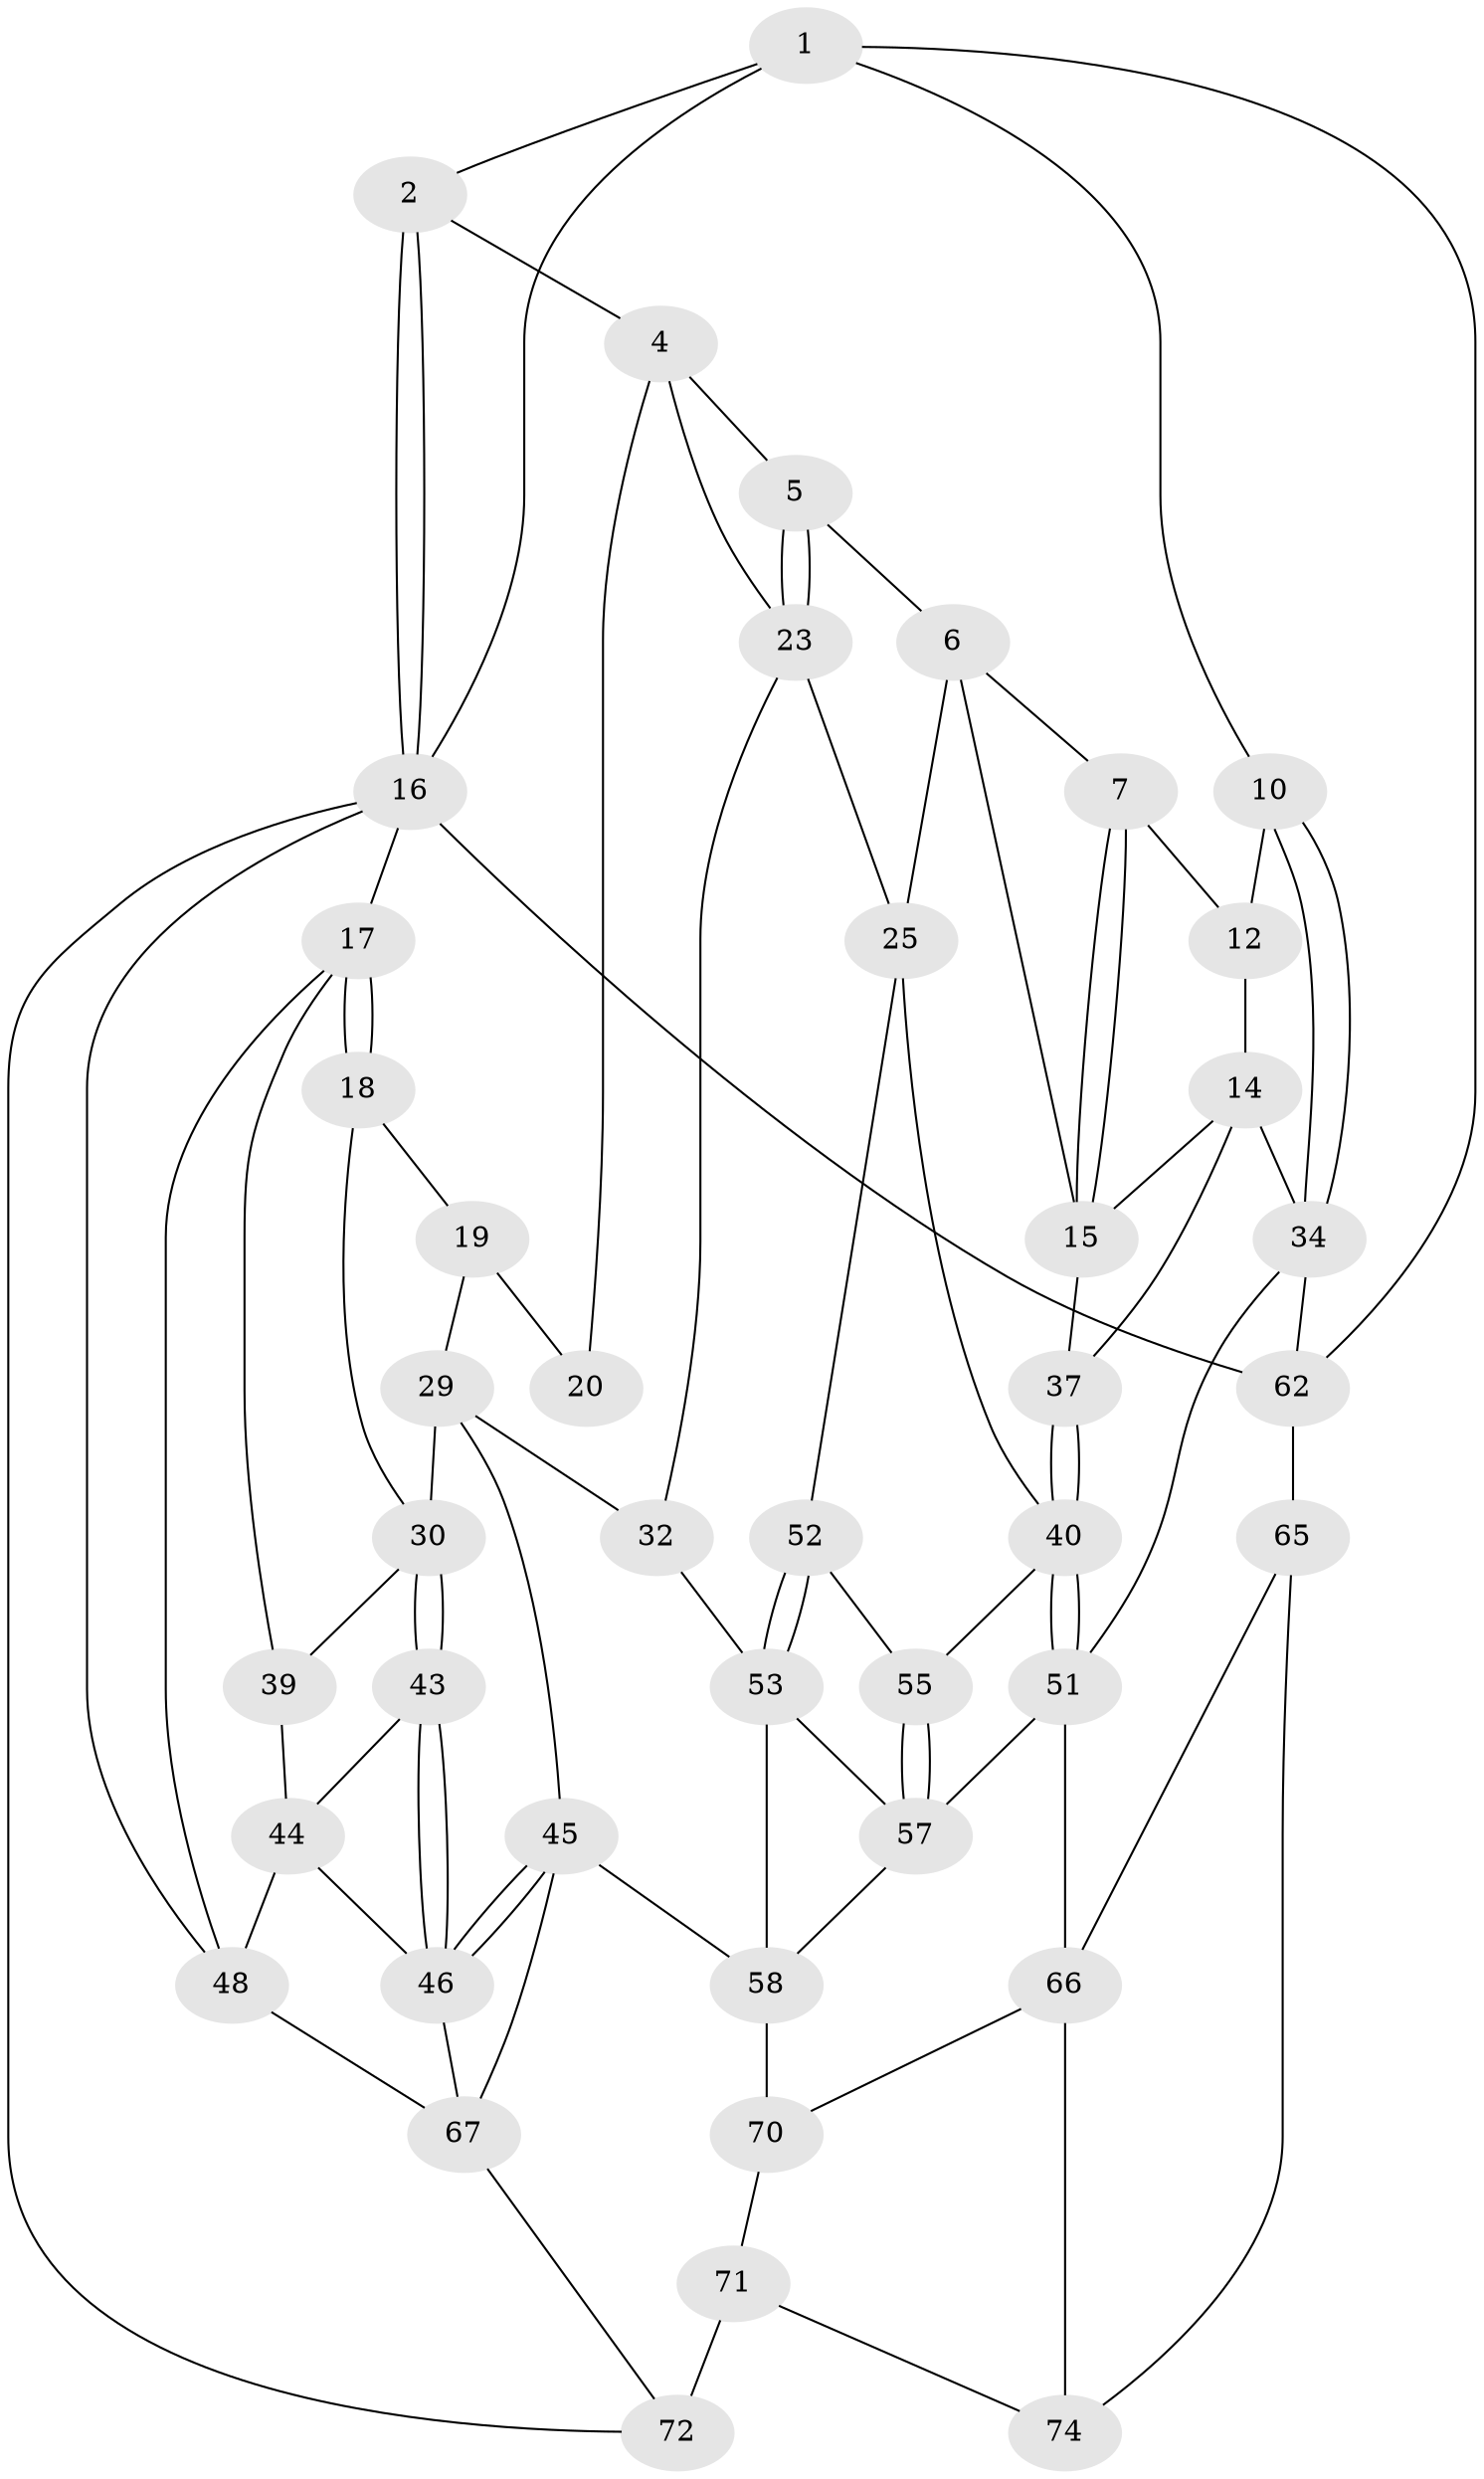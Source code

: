 // Generated by graph-tools (version 1.1) at 2025/24/03/03/25 07:24:31]
// undirected, 43 vertices, 89 edges
graph export_dot {
graph [start="1"]
  node [color=gray90,style=filled];
  1 [pos="+0.8397713463286689+0",super="+9"];
  2 [pos="+0.48638037934293343+0",super="+3"];
  4 [pos="+0.5095076585466639+0",super="+21"];
  5 [pos="+0.5461455208658054+0"];
  6 [pos="+0.5901265828586935+0.01573840217155295",super="+24"];
  7 [pos="+0.6793465766724104+0.10812890944173713",super="+8"];
  10 [pos="+1+0.11851562343940224",super="+11"];
  12 [pos="+0.8430373087263578+0.017799267250096423",super="+13"];
  14 [pos="+0.8082964726239533+0.1852801165439239",super="+36"];
  15 [pos="+0.7316679845552964+0.19335611849032663",super="+27"];
  16 [pos="+0+0",super="+50"];
  17 [pos="+0+0",super="+38"];
  18 [pos="+0.1337489785382565+0.13910802350730428"];
  19 [pos="+0.13527062011066876+0.13950364075469093",super="+28"];
  20 [pos="+0.30538466320300134+0.053720680525215544",super="+22"];
  23 [pos="+0.45271177903709264+0.26696206599993233",super="+26"];
  25 [pos="+0.5030801001211143+0.3180575451679307",super="+42"];
  29 [pos="+0.25119135576343854+0.27652245554435473",super="+33"];
  30 [pos="+0.18497285876776107+0.35330937288629183",super="+31"];
  32 [pos="+0.4191741108781364+0.38103583664839236"];
  34 [pos="+1+0.4502868502721757",super="+35"];
  37 [pos="+0.7336170121228588+0.32995910042778137"];
  39 [pos="+0.023650952311990082+0.33829112107192516"];
  40 [pos="+0.7284814722221636+0.36208865542112173",super="+41"];
  43 [pos="+0.18687159254175503+0.45085691302389497"];
  44 [pos="+0.06736679185052742+0.38999656303984737",super="+47"];
  45 [pos="+0.27672689415479335+0.5368315342670593",super="+59"];
  46 [pos="+0.2068160550677018+0.5051140355144189",super="+61"];
  48 [pos="+0+0.473905761132421",super="+49"];
  51 [pos="+0.8313976732265035+0.48674059656102037",super="+56"];
  52 [pos="+0.5600478076202083+0.48954015142759744"];
  53 [pos="+0.5377510528498087+0.527430137880609",super="+54"];
  55 [pos="+0.6716273737392543+0.48473437304070144"];
  57 [pos="+0.72118365431956+0.5760068938162248",super="+60"];
  58 [pos="+0.4253421178249156+0.614262620491123",super="+64"];
  62 [pos="+1+1",super="+63"];
  65 [pos="+0.8315400022885867+0.7380660895989967",super="+73"];
  66 [pos="+0.7741282952646478+0.7147214937446417",super="+69"];
  67 [pos="+0.0025828852140088662+0.8677834377685224",super="+68"];
  70 [pos="+0.5602285268349037+0.7890205512032725"];
  71 [pos="+0.48310296041892165+0.831867526925235",super="+75"];
  72 [pos="+0.32948151249718316+0.8655387947192569",super="+76"];
  74 [pos="+0.7105774521341274+1"];
  1 -- 2;
  1 -- 16;
  1 -- 10;
  1 -- 62;
  2 -- 16;
  2 -- 16;
  2 -- 4;
  4 -- 5;
  4 -- 23;
  4 -- 20;
  5 -- 6;
  5 -- 23;
  5 -- 23;
  6 -- 7;
  6 -- 25;
  6 -- 15;
  7 -- 15;
  7 -- 15;
  7 -- 12;
  10 -- 34;
  10 -- 34;
  10 -- 12 [weight=2];
  12 -- 14;
  14 -- 15;
  14 -- 37;
  14 -- 34;
  15 -- 37;
  16 -- 17;
  16 -- 62;
  16 -- 48;
  16 -- 72;
  17 -- 18;
  17 -- 18;
  17 -- 48;
  17 -- 39;
  18 -- 19;
  18 -- 30;
  19 -- 20 [weight=2];
  19 -- 29;
  23 -- 32;
  23 -- 25;
  25 -- 40;
  25 -- 52;
  29 -- 30;
  29 -- 32;
  29 -- 45;
  30 -- 43;
  30 -- 43;
  30 -- 39;
  32 -- 53;
  34 -- 62;
  34 -- 51;
  37 -- 40;
  37 -- 40;
  39 -- 44;
  40 -- 51;
  40 -- 51;
  40 -- 55;
  43 -- 44;
  43 -- 46;
  43 -- 46;
  44 -- 48;
  44 -- 46;
  45 -- 46;
  45 -- 46;
  45 -- 58;
  45 -- 67;
  46 -- 67;
  48 -- 67;
  51 -- 57;
  51 -- 66;
  52 -- 53;
  52 -- 53;
  52 -- 55;
  53 -- 57;
  53 -- 58;
  55 -- 57;
  55 -- 57;
  57 -- 58;
  58 -- 70;
  62 -- 65 [weight=2];
  65 -- 66;
  65 -- 74;
  66 -- 74;
  66 -- 70;
  67 -- 72;
  70 -- 71;
  71 -- 72 [weight=2];
  71 -- 74;
}
